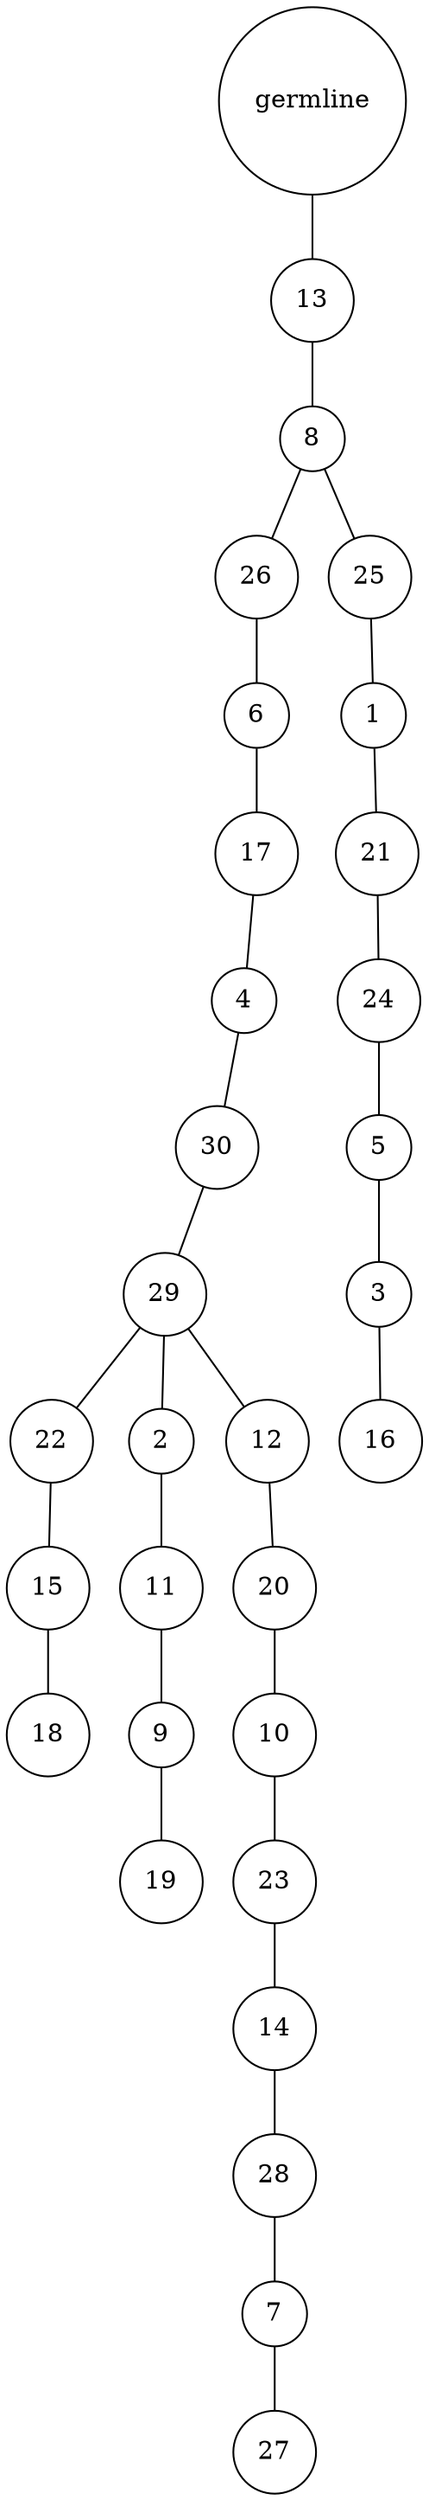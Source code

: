 graph {
	rankdir=UD;
	splines=line;
	node [shape=circle]
	"0x7f5eb2221460" [label="germline"];
	"0x7f5eb2221490" [label="13"];
	"0x7f5eb2221460" -- "0x7f5eb2221490" ;
	"0x7f5eb22214c0" [label="8"];
	"0x7f5eb2221490" -- "0x7f5eb22214c0" ;
	"0x7f5eb22214f0" [label="26"];
	"0x7f5eb22214c0" -- "0x7f5eb22214f0" ;
	"0x7f5eb2221520" [label="6"];
	"0x7f5eb22214f0" -- "0x7f5eb2221520" ;
	"0x7f5eb2221550" [label="17"];
	"0x7f5eb2221520" -- "0x7f5eb2221550" ;
	"0x7f5eb2221580" [label="4"];
	"0x7f5eb2221550" -- "0x7f5eb2221580" ;
	"0x7f5eb22215b0" [label="30"];
	"0x7f5eb2221580" -- "0x7f5eb22215b0" ;
	"0x7f5eb22215e0" [label="29"];
	"0x7f5eb22215b0" -- "0x7f5eb22215e0" ;
	"0x7f5eb2221610" [label="22"];
	"0x7f5eb22215e0" -- "0x7f5eb2221610" ;
	"0x7f5eb2221640" [label="15"];
	"0x7f5eb2221610" -- "0x7f5eb2221640" ;
	"0x7f5eb2221670" [label="18"];
	"0x7f5eb2221640" -- "0x7f5eb2221670" ;
	"0x7f5eb22216a0" [label="2"];
	"0x7f5eb22215e0" -- "0x7f5eb22216a0" ;
	"0x7f5eb22216d0" [label="11"];
	"0x7f5eb22216a0" -- "0x7f5eb22216d0" ;
	"0x7f5eb2221700" [label="9"];
	"0x7f5eb22216d0" -- "0x7f5eb2221700" ;
	"0x7f5eb2221730" [label="19"];
	"0x7f5eb2221700" -- "0x7f5eb2221730" ;
	"0x7f5eb2221760" [label="12"];
	"0x7f5eb22215e0" -- "0x7f5eb2221760" ;
	"0x7f5eb2221790" [label="20"];
	"0x7f5eb2221760" -- "0x7f5eb2221790" ;
	"0x7f5eb22217c0" [label="10"];
	"0x7f5eb2221790" -- "0x7f5eb22217c0" ;
	"0x7f5eb22217f0" [label="23"];
	"0x7f5eb22217c0" -- "0x7f5eb22217f0" ;
	"0x7f5eb2221820" [label="14"];
	"0x7f5eb22217f0" -- "0x7f5eb2221820" ;
	"0x7f5eb2221850" [label="28"];
	"0x7f5eb2221820" -- "0x7f5eb2221850" ;
	"0x7f5eb2221880" [label="7"];
	"0x7f5eb2221850" -- "0x7f5eb2221880" ;
	"0x7f5eb22218b0" [label="27"];
	"0x7f5eb2221880" -- "0x7f5eb22218b0" ;
	"0x7f5eb22218e0" [label="25"];
	"0x7f5eb22214c0" -- "0x7f5eb22218e0" ;
	"0x7f5eb2221910" [label="1"];
	"0x7f5eb22218e0" -- "0x7f5eb2221910" ;
	"0x7f5eb2221940" [label="21"];
	"0x7f5eb2221910" -- "0x7f5eb2221940" ;
	"0x7f5eb2221970" [label="24"];
	"0x7f5eb2221940" -- "0x7f5eb2221970" ;
	"0x7f5eb22219a0" [label="5"];
	"0x7f5eb2221970" -- "0x7f5eb22219a0" ;
	"0x7f5eb22219d0" [label="3"];
	"0x7f5eb22219a0" -- "0x7f5eb22219d0" ;
	"0x7f5eb2221a00" [label="16"];
	"0x7f5eb22219d0" -- "0x7f5eb2221a00" ;
}
